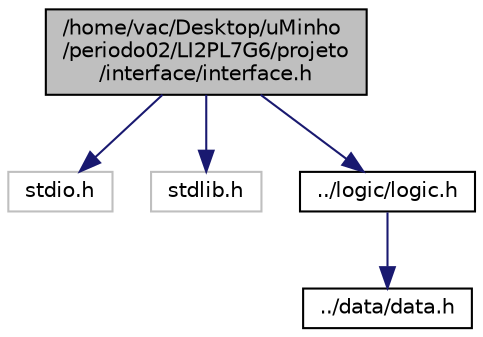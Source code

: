 digraph "/home/vac/Desktop/uMinho/periodo02/LI2PL7G6/projeto/interface/interface.h"
{
  edge [fontname="Helvetica",fontsize="10",labelfontname="Helvetica",labelfontsize="10"];
  node [fontname="Helvetica",fontsize="10",shape=record];
  Node0 [label="/home/vac/Desktop/uMinho\l/periodo02/LI2PL7G6/projeto\l/interface/interface.h",height=0.2,width=0.4,color="black", fillcolor="grey75", style="filled", fontcolor="black"];
  Node0 -> Node1 [color="midnightblue",fontsize="10",style="solid",fontname="Helvetica"];
  Node1 [label="stdio.h",height=0.2,width=0.4,color="grey75", fillcolor="white", style="filled"];
  Node0 -> Node2 [color="midnightblue",fontsize="10",style="solid",fontname="Helvetica"];
  Node2 [label="stdlib.h",height=0.2,width=0.4,color="grey75", fillcolor="white", style="filled"];
  Node0 -> Node3 [color="midnightblue",fontsize="10",style="solid",fontname="Helvetica"];
  Node3 [label="../logic/logic.h",height=0.2,width=0.4,color="black", fillcolor="white", style="filled",URL="$logic_8h.html"];
  Node3 -> Node4 [color="midnightblue",fontsize="10",style="solid",fontname="Helvetica"];
  Node4 [label="../data/data.h",height=0.2,width=0.4,color="black", fillcolor="white", style="filled",URL="$data_8h.html"];
}
